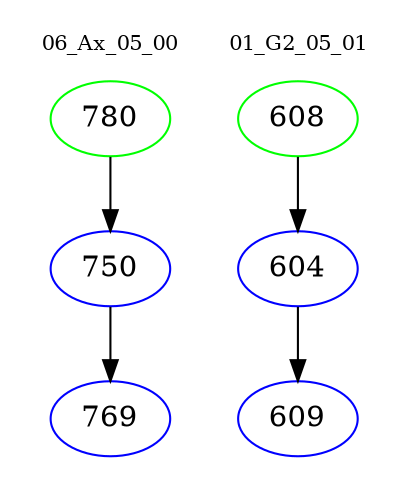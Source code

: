 digraph{
subgraph cluster_0 {
color = white
label = "06_Ax_05_00";
fontsize=10;
T0_780 [label="780", color="green"]
T0_780 -> T0_750 [color="black"]
T0_750 [label="750", color="blue"]
T0_750 -> T0_769 [color="black"]
T0_769 [label="769", color="blue"]
}
subgraph cluster_1 {
color = white
label = "01_G2_05_01";
fontsize=10;
T1_608 [label="608", color="green"]
T1_608 -> T1_604 [color="black"]
T1_604 [label="604", color="blue"]
T1_604 -> T1_609 [color="black"]
T1_609 [label="609", color="blue"]
}
}
